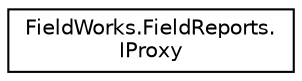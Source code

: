 digraph "クラス階層図"
{
 // LATEX_PDF_SIZE
  edge [fontname="Helvetica",fontsize="10",labelfontname="Helvetica",labelfontsize="10"];
  node [fontname="Helvetica",fontsize="10",shape=record];
  rankdir="LR";
  Node0 [label="FieldWorks.FieldReports.\lIProxy",height=0.2,width=0.4,color="black", fillcolor="white", style="filled",URL="$interfaceFieldWorks_1_1FieldReports_1_1IProxy.html",tooltip="Field Reportsの機能を呼び出すためのProxyインターフェースです。"];
}
